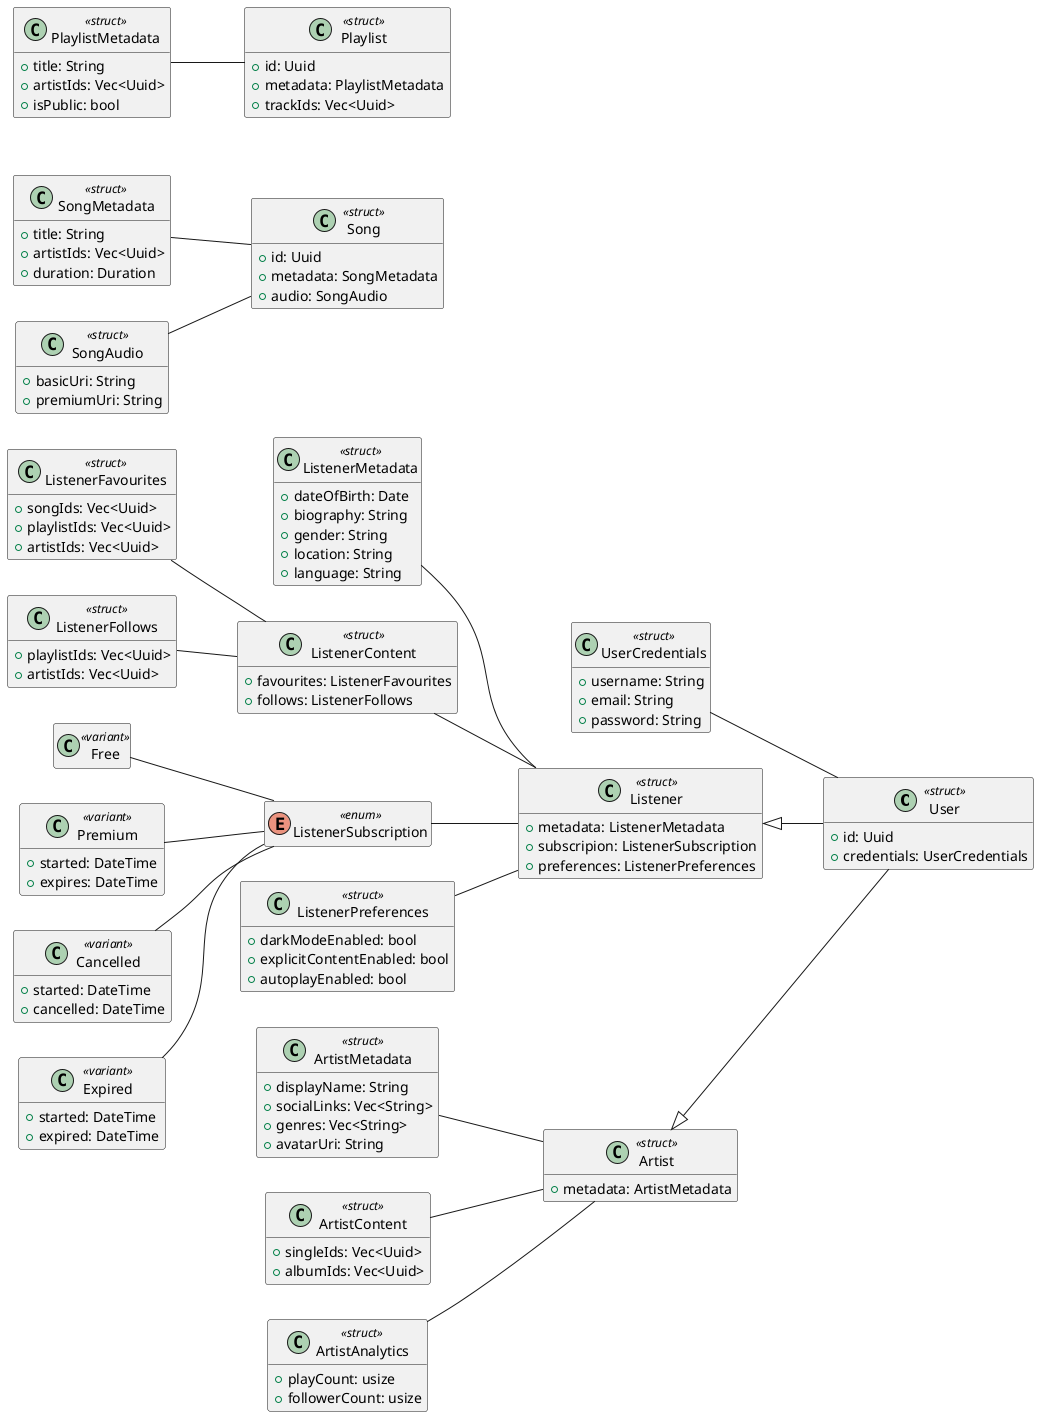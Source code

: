 @startuml

left to right direction
hide empty members
skinparam BackgroundColor transparent

class User <<struct>> {
  + id: Uuid
  + credentials: UserCredentials
}

class UserCredentials <<struct>> {
  + username: String
  + email: String
  + password: String
}

UserCredentials -- User

class Listener <<struct>> {
  + metadata: ListenerMetadata
  + subscripion: ListenerSubscription
  + preferences: ListenerPreferences
}

Listener <|-- User

class ListenerMetadata <<struct>> {
  + dateOfBirth: Date
  + biography: String
  + gender: String
  + location: String
  + language: String
}

ListenerMetadata -- Listener

class ListenerContent <<struct>> {
  + favourites: ListenerFavourites
  + follows: ListenerFollows
}

ListenerContent -- Listener

class ListenerFavourites <<struct>> {
  + songIds: Vec<Uuid>
  + playlistIds: Vec<Uuid>
  + artistIds: Vec<Uuid>
}

ListenerFavourites -- ListenerContent

class ListenerFollows <<struct>> {
  + playlistIds: Vec<Uuid>
  + artistIds: Vec<Uuid>
}

ListenerFollows -- ListenerContent

enum ListenerSubscription <<enum>> {
}

ListenerSubscription -- Listener

class Free <<variant>> {
}

Free -- ListenerSubscription

class Premium <<variant>> {
  + started: DateTime
  + expires: DateTime
}

Premium -- ListenerSubscription

class Cancelled <<variant>> {
  + started: DateTime
  + cancelled: DateTime
}

Cancelled -- ListenerSubscription

class Expired <<variant>> {
  + started: DateTime
  + expired: DateTime
}

Expired -- ListenerSubscription

class ListenerPreferences <<struct>> {
  + darkModeEnabled: bool
  + explicitContentEnabled: bool
  + autoplayEnabled: bool
}

ListenerPreferences -- Listener

class Artist <<struct>> {
  + metadata: ArtistMetadata
}

Artist <|-- User

class ArtistMetadata <<struct>> {
  + displayName: String
  + socialLinks: Vec<String>
  + genres: Vec<String>
  + avatarUri: String
}

ArtistMetadata -- Artist

class ArtistContent <<struct>> {
  + singleIds: Vec<Uuid>
  + albumIds: Vec<Uuid>
}

ArtistContent -- Artist

class ArtistAnalytics <<struct>> {
  + playCount: usize
  + followerCount: usize
}

ArtistAnalytics -- Artist

class Song <<struct>> {
  + id: Uuid
  + metadata: SongMetadata
  + audio: SongAudio
}

class SongMetadata <<struct>> {
  + title: String
  + artistIds: Vec<Uuid>
  + duration: Duration
}

SongMetadata -- Song

class SongAudio <<struct>> {
  + basicUri: String
  + premiumUri: String
}

SongAudio -- Song

class Playlist <<struct>> {
  + id: Uuid
  + metadata: PlaylistMetadata
  + trackIds: Vec<Uuid>
}

class PlaylistMetadata <<struct>> {
  + title: String
  + artistIds: Vec<Uuid>
  + isPublic: bool
}

PlaylistMetadata -- Playlist

@enduml
